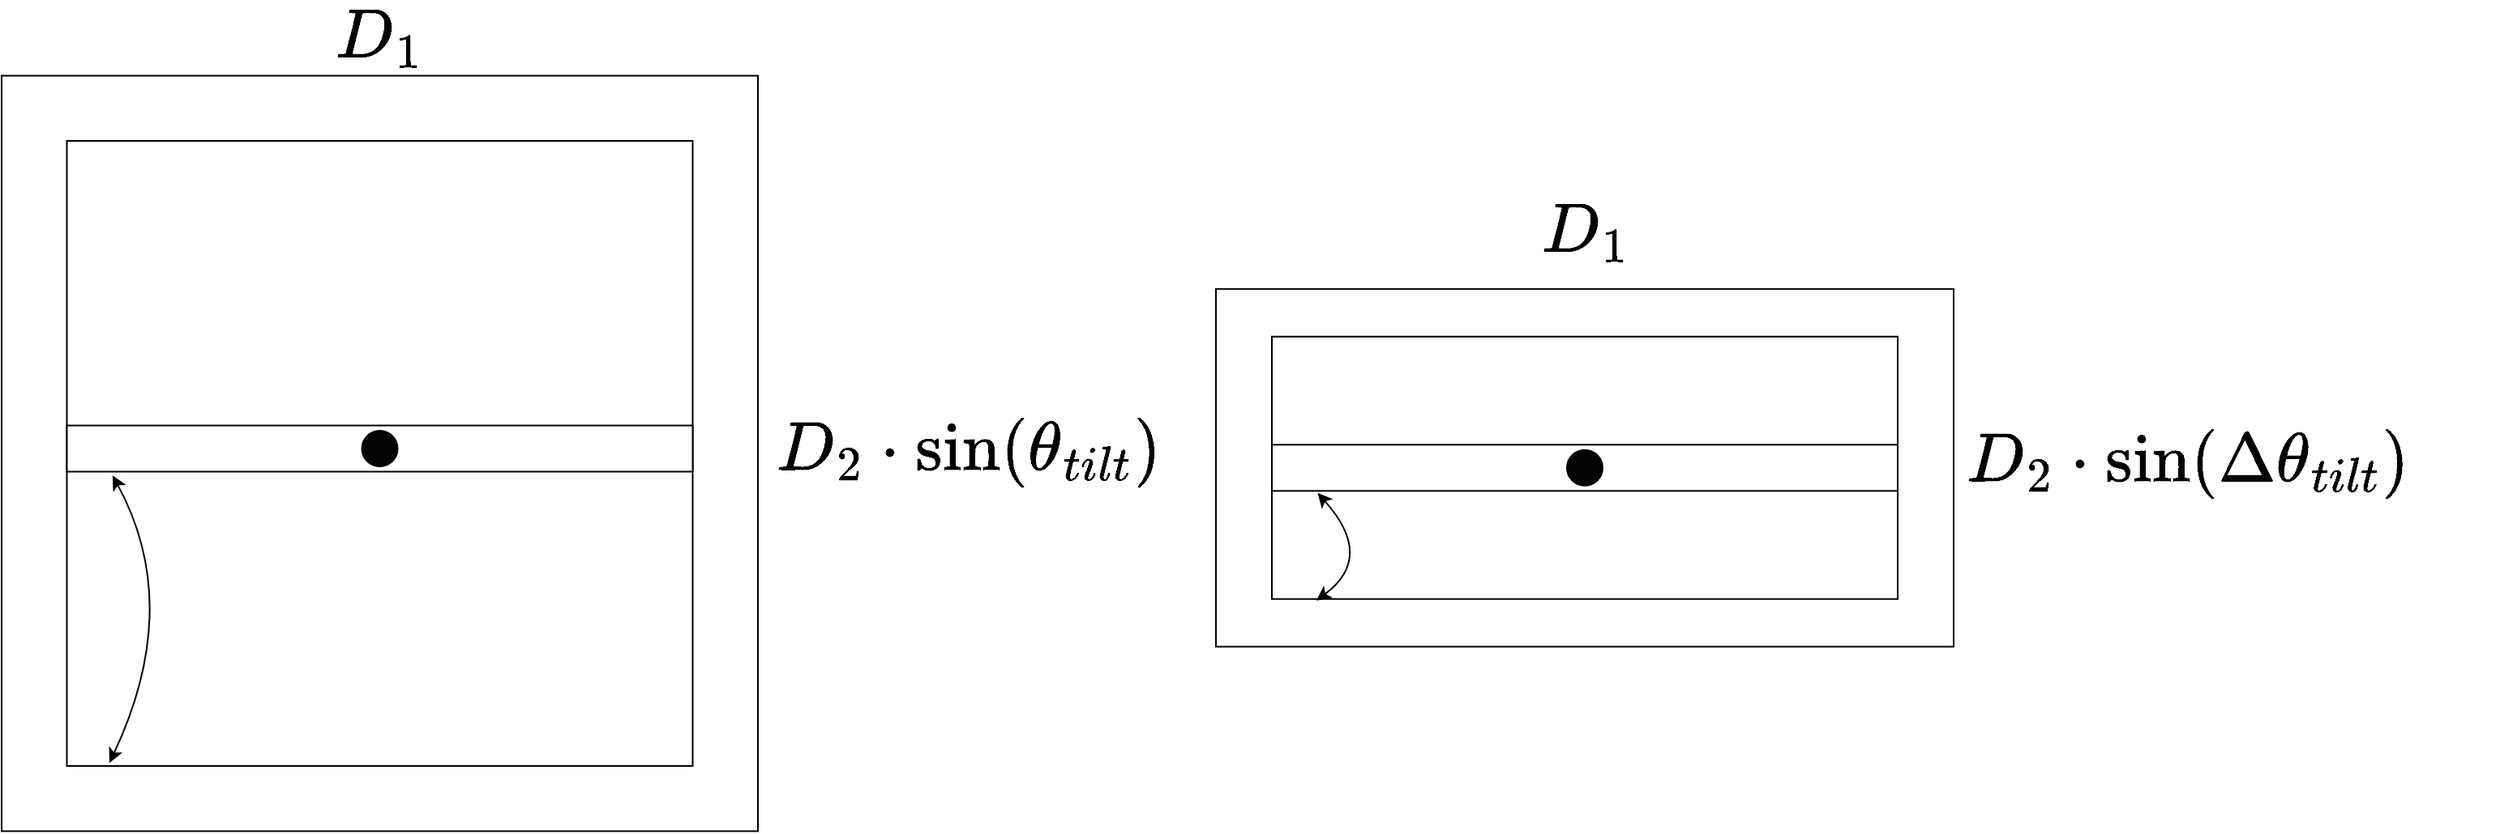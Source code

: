 <mxfile version="24.4.0" type="device">
  <diagram name="Page-1" id="0vbAru05EYEyx-hmrW0Z">
    <mxGraphModel dx="1320" dy="975" grid="0" gridSize="10" guides="1" tooltips="1" connect="1" arrows="1" fold="1" page="1" pageScale="1" pageWidth="3300" pageHeight="4681" math="1" shadow="0">
      <root>
        <mxCell id="0" />
        <mxCell id="1" parent="0" />
        <mxCell id="hViJJE3Ngq66DKYJHtaa-24" value="" style="group" vertex="1" connectable="0" parent="1">
          <mxGeometry x="1102" y="1227" width="743" height="272.32" as="geometry" />
        </mxCell>
        <mxCell id="hViJJE3Ngq66DKYJHtaa-16" value="" style="rounded=0;whiteSpace=wrap;html=1;" vertex="1" parent="hViJJE3Ngq66DKYJHtaa-24">
          <mxGeometry y="51.44" width="455" height="220.88" as="geometry" />
        </mxCell>
        <mxCell id="hViJJE3Ngq66DKYJHtaa-15" value="" style="rounded=0;whiteSpace=wrap;html=1;" vertex="1" parent="hViJJE3Ngq66DKYJHtaa-24">
          <mxGeometry x="34.5" y="80.88" width="386" height="162" as="geometry" />
        </mxCell>
        <mxCell id="hViJJE3Ngq66DKYJHtaa-11" value="" style="rounded=0;whiteSpace=wrap;html=1;" vertex="1" parent="hViJJE3Ngq66DKYJHtaa-24">
          <mxGeometry x="34.5" y="147.63" width="386" height="28.5" as="geometry" />
        </mxCell>
        <mxCell id="hViJJE3Ngq66DKYJHtaa-12" value="" style="ellipse;whiteSpace=wrap;html=1;aspect=fixed;fillColor=#030303;" vertex="1" parent="hViJJE3Ngq66DKYJHtaa-24">
          <mxGeometry x="216.5" y="150.88" width="22" height="22" as="geometry" />
        </mxCell>
        <mxCell id="hViJJE3Ngq66DKYJHtaa-13" value="" style="curved=1;endArrow=classic;html=1;rounded=0;entryX=0.073;entryY=1.045;entryDx=0;entryDy=0;entryPerimeter=0;exitX=0.071;exitY=1.006;exitDx=0;exitDy=0;exitPerimeter=0;startArrow=classic;startFill=1;" edge="1" parent="hViJJE3Ngq66DKYJHtaa-24" source="hViJJE3Ngq66DKYJHtaa-15" target="hViJJE3Ngq66DKYJHtaa-11">
          <mxGeometry width="50" height="50" relative="1" as="geometry">
            <mxPoint x="79.248" y="373.48" as="sourcePoint" />
            <mxPoint x="81.178" y="195.997" as="targetPoint" />
            <Array as="points">
              <mxPoint x="98.25" y="217" />
            </Array>
          </mxGeometry>
        </mxCell>
        <mxCell id="hViJJE3Ngq66DKYJHtaa-20" value="&lt;span style=&quot;font-size: 36px;&quot;&gt;$$D_1$$&lt;/span&gt;" style="text;html=1;align=center;verticalAlign=middle;whiteSpace=wrap;rounded=0;" vertex="1" parent="hViJJE3Ngq66DKYJHtaa-24">
          <mxGeometry x="197.5" width="60" height="30" as="geometry" />
        </mxCell>
        <mxCell id="hViJJE3Ngq66DKYJHtaa-23" value="&lt;font style=&quot;font-size: 36px;&quot;&gt;$$D_2\cdot \sin(\Delta\theta_{tilt})$$&lt;/font&gt;" style="text;html=1;align=center;verticalAlign=middle;whiteSpace=wrap;rounded=0;" vertex="1" parent="hViJJE3Ngq66DKYJHtaa-24">
          <mxGeometry x="434" y="142.88" width="330" height="30" as="geometry" />
        </mxCell>
        <mxCell id="hViJJE3Ngq66DKYJHtaa-25" value="" style="group" vertex="1" connectable="0" parent="1">
          <mxGeometry x="353" y="1107" width="762" height="506.25" as="geometry" />
        </mxCell>
        <mxCell id="hViJJE3Ngq66DKYJHtaa-6" value="" style="whiteSpace=wrap;html=1;aspect=fixed;" vertex="1" parent="hViJJE3Ngq66DKYJHtaa-25">
          <mxGeometry y="39.75" width="466.5" height="466.5" as="geometry" />
        </mxCell>
        <mxCell id="VPYLfWboq6FFPKXyFIXK-2" value="&lt;span style=&quot;font-size: 36px;&quot;&gt;$$D_1$$&lt;/span&gt;" style="text;html=1;align=center;verticalAlign=middle;whiteSpace=wrap;rounded=0;" parent="hViJJE3Ngq66DKYJHtaa-25" vertex="1">
          <mxGeometry x="203.25" width="60" height="30" as="geometry" />
        </mxCell>
        <mxCell id="hViJJE3Ngq66DKYJHtaa-1" value="" style="whiteSpace=wrap;html=1;aspect=fixed;" vertex="1" parent="hViJJE3Ngq66DKYJHtaa-25">
          <mxGeometry x="40.25" y="80" width="386" height="386" as="geometry" />
        </mxCell>
        <mxCell id="hViJJE3Ngq66DKYJHtaa-3" value="" style="rounded=0;whiteSpace=wrap;html=1;" vertex="1" parent="hViJJE3Ngq66DKYJHtaa-25">
          <mxGeometry x="40.25" y="255.75" width="386" height="28.5" as="geometry" />
        </mxCell>
        <mxCell id="hViJJE3Ngq66DKYJHtaa-4" value="" style="ellipse;whiteSpace=wrap;html=1;aspect=fixed;fillColor=#030303;" vertex="1" parent="hViJJE3Ngq66DKYJHtaa-25">
          <mxGeometry x="222.25" y="259" width="22" height="22" as="geometry" />
        </mxCell>
        <mxCell id="hViJJE3Ngq66DKYJHtaa-5" value="" style="curved=1;endArrow=classic;html=1;rounded=0;entryX=0.073;entryY=1.082;entryDx=0;entryDy=0;entryPerimeter=0;exitX=0.068;exitY=0.995;exitDx=0;exitDy=0;exitPerimeter=0;startArrow=classic;startFill=1;" edge="1" parent="hViJJE3Ngq66DKYJHtaa-25" source="hViJJE3Ngq66DKYJHtaa-1" target="hViJJE3Ngq66DKYJHtaa-3">
          <mxGeometry width="50" height="50" relative="1" as="geometry">
            <mxPoint x="101.25" y="400" as="sourcePoint" />
            <mxPoint x="151.25" y="350" as="targetPoint" />
            <Array as="points">
              <mxPoint x="112.25" y="367" />
            </Array>
          </mxGeometry>
        </mxCell>
        <mxCell id="hViJJE3Ngq66DKYJHtaa-22" value="&lt;font style=&quot;font-size: 36px;&quot;&gt;$$D_2\cdot \sin(\theta_{tilt})$$&lt;/font&gt;" style="text;html=1;align=center;verticalAlign=middle;whiteSpace=wrap;rounded=0;" vertex="1" parent="hViJJE3Ngq66DKYJHtaa-25">
          <mxGeometry x="432" y="256.13" width="330" height="30" as="geometry" />
        </mxCell>
      </root>
    </mxGraphModel>
  </diagram>
</mxfile>
